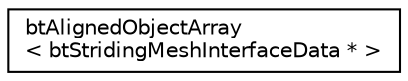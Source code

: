 digraph "Graphical Class Hierarchy"
{
  edge [fontname="Helvetica",fontsize="10",labelfontname="Helvetica",labelfontsize="10"];
  node [fontname="Helvetica",fontsize="10",shape=record];
  rankdir="LR";
  Node1 [label="btAlignedObjectArray\l\< btStridingMeshInterfaceData * \>",height=0.2,width=0.4,color="black", fillcolor="white", style="filled",URL="$classbt_aligned_object_array.html"];
}
